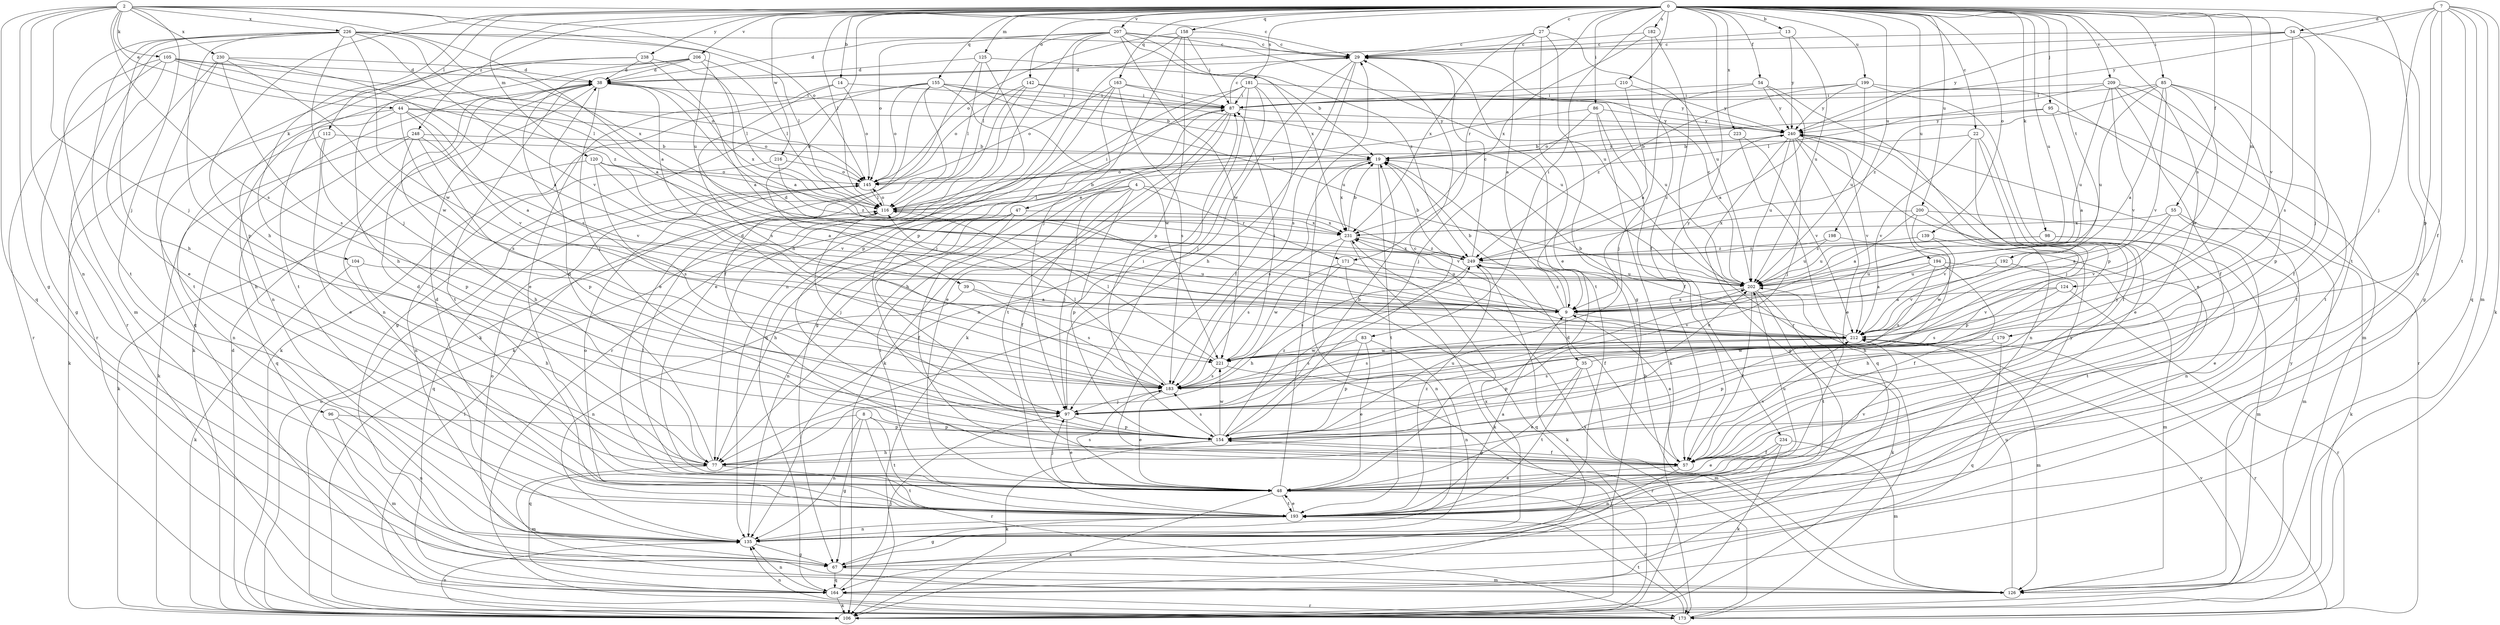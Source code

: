 strict digraph  {
0;
2;
4;
7;
8;
9;
13;
14;
19;
22;
27;
29;
34;
35;
38;
39;
44;
47;
48;
54;
55;
57;
67;
77;
83;
85;
86;
87;
95;
96;
97;
98;
104;
105;
106;
112;
116;
120;
124;
125;
126;
135;
139;
142;
145;
154;
155;
158;
163;
164;
171;
173;
179;
181;
182;
183;
192;
193;
194;
198;
199;
200;
202;
206;
207;
209;
210;
212;
216;
221;
223;
226;
230;
231;
234;
238;
240;
248;
249;
0 -> 13  [label=b];
0 -> 14  [label=b];
0 -> 22  [label=c];
0 -> 27  [label=c];
0 -> 39  [label=e];
0 -> 54  [label=f];
0 -> 55  [label=f];
0 -> 77  [label=h];
0 -> 83  [label=i];
0 -> 85  [label=i];
0 -> 86  [label=i];
0 -> 95  [label=j];
0 -> 98  [label=k];
0 -> 104  [label=k];
0 -> 112  [label=l];
0 -> 116  [label=l];
0 -> 120  [label=m];
0 -> 124  [label=m];
0 -> 125  [label=m];
0 -> 135  [label=n];
0 -> 139  [label=o];
0 -> 142  [label=o];
0 -> 155  [label=q];
0 -> 158  [label=q];
0 -> 163  [label=q];
0 -> 171  [label=r];
0 -> 179  [label=s];
0 -> 181  [label=s];
0 -> 182  [label=s];
0 -> 192  [label=t];
0 -> 193  [label=t];
0 -> 194  [label=u];
0 -> 198  [label=u];
0 -> 199  [label=u];
0 -> 200  [label=u];
0 -> 202  [label=u];
0 -> 206  [label=v];
0 -> 207  [label=v];
0 -> 209  [label=v];
0 -> 210  [label=v];
0 -> 212  [label=v];
0 -> 216  [label=w];
0 -> 223  [label=x];
0 -> 234  [label=y];
0 -> 238  [label=y];
0 -> 248  [label=z];
2 -> 9  [label=a];
2 -> 29  [label=c];
2 -> 44  [label=e];
2 -> 67  [label=g];
2 -> 96  [label=j];
2 -> 97  [label=j];
2 -> 105  [label=k];
2 -> 135  [label=n];
2 -> 145  [label=o];
2 -> 164  [label=q];
2 -> 183  [label=s];
2 -> 202  [label=u];
2 -> 226  [label=x];
2 -> 230  [label=x];
4 -> 47  [label=e];
4 -> 57  [label=f];
4 -> 97  [label=j];
4 -> 116  [label=l];
4 -> 154  [label=p];
4 -> 171  [label=r];
4 -> 193  [label=t];
4 -> 212  [label=v];
7 -> 34  [label=d];
7 -> 57  [label=f];
7 -> 97  [label=j];
7 -> 106  [label=k];
7 -> 126  [label=m];
7 -> 154  [label=p];
7 -> 164  [label=q];
7 -> 193  [label=t];
7 -> 240  [label=y];
8 -> 67  [label=g];
8 -> 135  [label=n];
8 -> 154  [label=p];
8 -> 164  [label=q];
8 -> 173  [label=r];
8 -> 193  [label=t];
9 -> 19  [label=b];
9 -> 35  [label=d];
9 -> 38  [label=d];
9 -> 212  [label=v];
9 -> 249  [label=z];
13 -> 29  [label=c];
13 -> 202  [label=u];
13 -> 240  [label=y];
14 -> 48  [label=e];
14 -> 87  [label=i];
14 -> 145  [label=o];
14 -> 183  [label=s];
19 -> 145  [label=o];
19 -> 183  [label=s];
19 -> 193  [label=t];
19 -> 231  [label=x];
19 -> 240  [label=y];
22 -> 19  [label=b];
22 -> 48  [label=e];
22 -> 57  [label=f];
22 -> 97  [label=j];
22 -> 212  [label=v];
27 -> 9  [label=a];
27 -> 29  [label=c];
27 -> 48  [label=e];
27 -> 67  [label=g];
27 -> 202  [label=u];
27 -> 231  [label=x];
29 -> 38  [label=d];
29 -> 77  [label=h];
29 -> 106  [label=k];
29 -> 183  [label=s];
29 -> 193  [label=t];
34 -> 29  [label=c];
34 -> 38  [label=d];
34 -> 67  [label=g];
34 -> 97  [label=j];
34 -> 183  [label=s];
34 -> 240  [label=y];
35 -> 48  [label=e];
35 -> 126  [label=m];
35 -> 183  [label=s];
35 -> 193  [label=t];
35 -> 202  [label=u];
38 -> 87  [label=i];
38 -> 97  [label=j];
38 -> 106  [label=k];
38 -> 135  [label=n];
38 -> 193  [label=t];
38 -> 231  [label=x];
39 -> 9  [label=a];
39 -> 135  [label=n];
39 -> 183  [label=s];
44 -> 9  [label=a];
44 -> 77  [label=h];
44 -> 106  [label=k];
44 -> 145  [label=o];
44 -> 183  [label=s];
44 -> 212  [label=v];
44 -> 240  [label=y];
47 -> 57  [label=f];
47 -> 77  [label=h];
47 -> 135  [label=n];
47 -> 231  [label=x];
48 -> 29  [label=c];
48 -> 38  [label=d];
48 -> 97  [label=j];
48 -> 106  [label=k];
48 -> 116  [label=l];
48 -> 173  [label=r];
48 -> 183  [label=s];
48 -> 193  [label=t];
48 -> 202  [label=u];
48 -> 212  [label=v];
54 -> 9  [label=a];
54 -> 87  [label=i];
54 -> 97  [label=j];
54 -> 154  [label=p];
54 -> 240  [label=y];
55 -> 9  [label=a];
55 -> 106  [label=k];
55 -> 126  [label=m];
55 -> 212  [label=v];
55 -> 231  [label=x];
57 -> 9  [label=a];
57 -> 48  [label=e];
57 -> 135  [label=n];
57 -> 154  [label=p];
57 -> 212  [label=v];
57 -> 240  [label=y];
67 -> 126  [label=m];
67 -> 145  [label=o];
67 -> 164  [label=q];
67 -> 231  [label=x];
77 -> 38  [label=d];
77 -> 126  [label=m];
77 -> 193  [label=t];
83 -> 48  [label=e];
83 -> 135  [label=n];
83 -> 154  [label=p];
83 -> 183  [label=s];
83 -> 221  [label=w];
85 -> 9  [label=a];
85 -> 57  [label=f];
85 -> 87  [label=i];
85 -> 154  [label=p];
85 -> 202  [label=u];
85 -> 212  [label=v];
85 -> 221  [label=w];
85 -> 249  [label=z];
86 -> 57  [label=f];
86 -> 97  [label=j];
86 -> 106  [label=k];
86 -> 116  [label=l];
86 -> 240  [label=y];
87 -> 29  [label=c];
87 -> 48  [label=e];
87 -> 77  [label=h];
87 -> 106  [label=k];
87 -> 193  [label=t];
87 -> 240  [label=y];
95 -> 9  [label=a];
95 -> 145  [label=o];
95 -> 173  [label=r];
95 -> 240  [label=y];
96 -> 126  [label=m];
96 -> 135  [label=n];
96 -> 154  [label=p];
97 -> 48  [label=e];
97 -> 87  [label=i];
97 -> 154  [label=p];
98 -> 48  [label=e];
98 -> 126  [label=m];
98 -> 202  [label=u];
98 -> 249  [label=z];
104 -> 77  [label=h];
104 -> 106  [label=k];
104 -> 202  [label=u];
105 -> 38  [label=d];
105 -> 48  [label=e];
105 -> 67  [label=g];
105 -> 116  [label=l];
105 -> 145  [label=o];
105 -> 173  [label=r];
105 -> 249  [label=z];
106 -> 38  [label=d];
106 -> 135  [label=n];
106 -> 145  [label=o];
106 -> 212  [label=v];
112 -> 19  [label=b];
112 -> 48  [label=e];
112 -> 135  [label=n];
112 -> 154  [label=p];
116 -> 19  [label=b];
116 -> 87  [label=i];
116 -> 97  [label=j];
116 -> 145  [label=o];
116 -> 231  [label=x];
120 -> 9  [label=a];
120 -> 106  [label=k];
120 -> 145  [label=o];
120 -> 183  [label=s];
120 -> 212  [label=v];
124 -> 9  [label=a];
124 -> 173  [label=r];
124 -> 183  [label=s];
124 -> 212  [label=v];
125 -> 19  [label=b];
125 -> 38  [label=d];
125 -> 106  [label=k];
125 -> 116  [label=l];
125 -> 154  [label=p];
126 -> 19  [label=b];
126 -> 202  [label=u];
126 -> 240  [label=y];
135 -> 67  [label=g];
135 -> 240  [label=y];
139 -> 193  [label=t];
139 -> 221  [label=w];
139 -> 249  [label=z];
142 -> 48  [label=e];
142 -> 87  [label=i];
142 -> 106  [label=k];
142 -> 145  [label=o];
142 -> 202  [label=u];
145 -> 116  [label=l];
145 -> 164  [label=q];
154 -> 19  [label=b];
154 -> 29  [label=c];
154 -> 57  [label=f];
154 -> 77  [label=h];
154 -> 106  [label=k];
154 -> 183  [label=s];
154 -> 202  [label=u];
154 -> 221  [label=w];
154 -> 249  [label=z];
155 -> 19  [label=b];
155 -> 48  [label=e];
155 -> 57  [label=f];
155 -> 67  [label=g];
155 -> 87  [label=i];
155 -> 106  [label=k];
155 -> 145  [label=o];
155 -> 202  [label=u];
155 -> 221  [label=w];
158 -> 29  [label=c];
158 -> 87  [label=i];
158 -> 97  [label=j];
158 -> 135  [label=n];
158 -> 145  [label=o];
158 -> 154  [label=p];
163 -> 87  [label=i];
163 -> 97  [label=j];
163 -> 145  [label=o];
163 -> 173  [label=r];
163 -> 183  [label=s];
163 -> 202  [label=u];
164 -> 97  [label=j];
164 -> 106  [label=k];
164 -> 135  [label=n];
164 -> 173  [label=r];
171 -> 77  [label=h];
171 -> 164  [label=q];
171 -> 202  [label=u];
171 -> 221  [label=w];
173 -> 116  [label=l];
173 -> 135  [label=n];
173 -> 193  [label=t];
173 -> 231  [label=x];
179 -> 154  [label=p];
179 -> 164  [label=q];
179 -> 221  [label=w];
181 -> 57  [label=f];
181 -> 67  [label=g];
181 -> 87  [label=i];
181 -> 97  [label=j];
181 -> 135  [label=n];
181 -> 164  [label=q];
181 -> 240  [label=y];
182 -> 29  [label=c];
182 -> 57  [label=f];
182 -> 173  [label=r];
182 -> 231  [label=x];
183 -> 38  [label=d];
183 -> 48  [label=e];
183 -> 97  [label=j];
183 -> 116  [label=l];
192 -> 77  [label=h];
192 -> 202  [label=u];
192 -> 212  [label=v];
193 -> 9  [label=a];
193 -> 38  [label=d];
193 -> 48  [label=e];
193 -> 67  [label=g];
193 -> 135  [label=n];
193 -> 145  [label=o];
193 -> 249  [label=z];
194 -> 9  [label=a];
194 -> 57  [label=f];
194 -> 126  [label=m];
194 -> 183  [label=s];
194 -> 202  [label=u];
198 -> 77  [label=h];
198 -> 202  [label=u];
198 -> 249  [label=z];
199 -> 48  [label=e];
199 -> 87  [label=i];
199 -> 193  [label=t];
199 -> 202  [label=u];
199 -> 240  [label=y];
199 -> 249  [label=z];
200 -> 9  [label=a];
200 -> 135  [label=n];
200 -> 154  [label=p];
200 -> 212  [label=v];
200 -> 231  [label=x];
202 -> 9  [label=a];
202 -> 29  [label=c];
202 -> 57  [label=f];
202 -> 106  [label=k];
202 -> 193  [label=t];
206 -> 9  [label=a];
206 -> 38  [label=d];
206 -> 116  [label=l];
206 -> 164  [label=q];
206 -> 183  [label=s];
206 -> 193  [label=t];
207 -> 29  [label=c];
207 -> 38  [label=d];
207 -> 77  [label=h];
207 -> 116  [label=l];
207 -> 145  [label=o];
207 -> 154  [label=p];
207 -> 202  [label=u];
207 -> 221  [label=w];
207 -> 231  [label=x];
207 -> 249  [label=z];
209 -> 57  [label=f];
209 -> 87  [label=i];
209 -> 116  [label=l];
209 -> 126  [label=m];
209 -> 193  [label=t];
209 -> 202  [label=u];
209 -> 212  [label=v];
210 -> 9  [label=a];
210 -> 87  [label=i];
210 -> 240  [label=y];
212 -> 19  [label=b];
212 -> 126  [label=m];
212 -> 154  [label=p];
212 -> 173  [label=r];
212 -> 183  [label=s];
212 -> 221  [label=w];
216 -> 135  [label=n];
216 -> 145  [label=o];
216 -> 249  [label=z];
221 -> 87  [label=i];
221 -> 116  [label=l];
221 -> 173  [label=r];
221 -> 183  [label=s];
223 -> 19  [label=b];
223 -> 164  [label=q];
223 -> 212  [label=v];
226 -> 9  [label=a];
226 -> 29  [label=c];
226 -> 77  [label=h];
226 -> 97  [label=j];
226 -> 116  [label=l];
226 -> 126  [label=m];
226 -> 154  [label=p];
226 -> 173  [label=r];
226 -> 193  [label=t];
226 -> 212  [label=v];
226 -> 221  [label=w];
226 -> 231  [label=x];
230 -> 9  [label=a];
230 -> 38  [label=d];
230 -> 173  [label=r];
230 -> 183  [label=s];
230 -> 193  [label=t];
230 -> 221  [label=w];
231 -> 19  [label=b];
231 -> 106  [label=k];
231 -> 135  [label=n];
231 -> 183  [label=s];
231 -> 249  [label=z];
234 -> 48  [label=e];
234 -> 57  [label=f];
234 -> 106  [label=k];
234 -> 126  [label=m];
238 -> 9  [label=a];
238 -> 38  [label=d];
238 -> 77  [label=h];
238 -> 116  [label=l];
238 -> 135  [label=n];
240 -> 19  [label=b];
240 -> 48  [label=e];
240 -> 67  [label=g];
240 -> 97  [label=j];
240 -> 135  [label=n];
240 -> 202  [label=u];
240 -> 212  [label=v];
240 -> 249  [label=z];
248 -> 19  [label=b];
248 -> 77  [label=h];
248 -> 106  [label=k];
248 -> 154  [label=p];
248 -> 164  [label=q];
248 -> 212  [label=v];
249 -> 19  [label=b];
249 -> 29  [label=c];
249 -> 57  [label=f];
249 -> 106  [label=k];
249 -> 183  [label=s];
249 -> 202  [label=u];
249 -> 231  [label=x];
}
